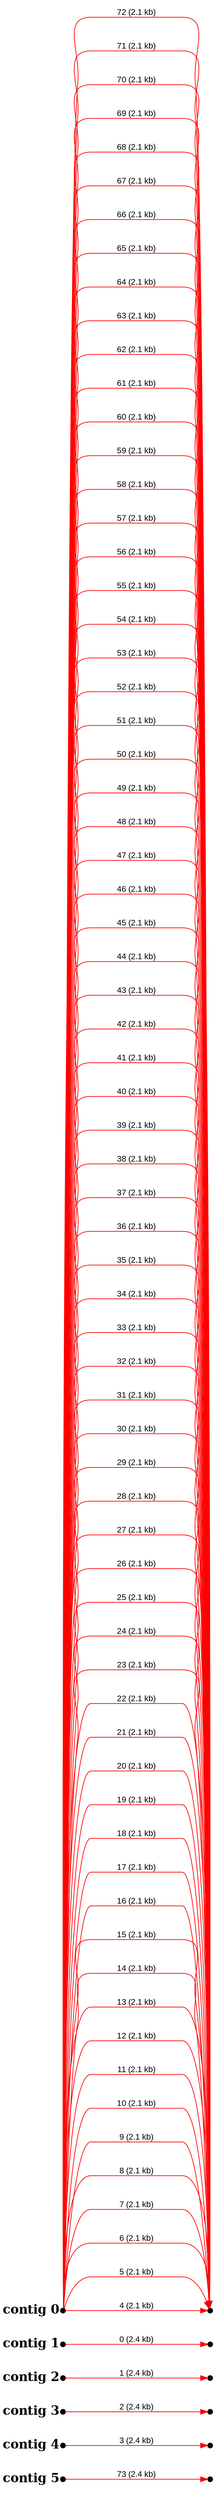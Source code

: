 digraph G {

node [width=0.1,height=0.1,fontsize=10,shape=point];
edge [fontsize=12,penwidth=1,arrowsize=1,fontname=Arial];
margin=1.0;
rankdir=LR;
labeljust=l;
margin=0;

subgraph cluster5 {
color=white;
11 -> 10 [minlen=4,color=red,label="73 (2.4 kb)",taillabel="contig 5",labelangle=180,weight=10000,labeldistance=5,labelfontsize=18,labelfontname="Times-Bold"];
}

subgraph cluster4 {
color=white;
8 -> 7 [minlen=4,color=red,label="3 (2.4 kb)",taillabel="contig 4",labelangle=180,weight=10000,labeldistance=5,labelfontsize=18,labelfontname="Times-Bold"];
}

subgraph cluster3 {
color=white;
6 -> 5 [minlen=4,color=red,label="2 (2.4 kb)",taillabel="contig 3",labelangle=180,weight=10000,labeldistance=5,labelfontsize=18,labelfontname="Times-Bold"];
}

subgraph cluster2 {
color=white;
4 -> 3 [minlen=4,color=red,label="1 (2.4 kb)",taillabel="contig 2",labelangle=180,weight=10000,labeldistance=5,labelfontsize=18,labelfontname="Times-Bold"];
}

subgraph cluster1 {
color=white;
2 -> 1 [minlen=4,color=red,label="0 (2.4 kb)",taillabel="contig 1",labelangle=180,weight=10000,labeldistance=5,labelfontsize=18,labelfontname="Times-Bold"];
}

subgraph cluster0 {
color=white;
9 -> 0 [minlen=4,color=red,label="4 (2.1 kb)",taillabel="contig 0",labelangle=180,weight=10000,labeldistance=5,labelfontsize=18,labelfontname="Times-Bold"];
9 -> 0 [minlen=4,color=red,label="5 (2.1 kb)"];
9 -> 0 [minlen=4,color=red,label="6 (2.1 kb)"];
9 -> 0 [minlen=4,color=red,label="7 (2.1 kb)"];
9 -> 0 [minlen=4,color=red,label="8 (2.1 kb)"];
9 -> 0 [minlen=4,color=red,label="9 (2.1 kb)"];
9 -> 0 [minlen=4,color=red,label="10 (2.1 kb)"];
9 -> 0 [minlen=4,color=red,label="11 (2.1 kb)"];
9 -> 0 [minlen=4,color=red,label="12 (2.1 kb)"];
9 -> 0 [minlen=4,color=red,label="13 (2.1 kb)"];
9 -> 0 [minlen=4,color=red,label="14 (2.1 kb)"];
9 -> 0 [minlen=4,color=red,label="15 (2.1 kb)"];
9 -> 0 [minlen=4,color=red,label="16 (2.1 kb)"];
9 -> 0 [minlen=4,color=red,label="17 (2.1 kb)"];
9 -> 0 [minlen=4,color=red,label="18 (2.1 kb)"];
9 -> 0 [minlen=4,color=red,label="19 (2.1 kb)"];
9 -> 0 [minlen=4,color=red,label="20 (2.1 kb)"];
9 -> 0 [minlen=4,color=red,label="21 (2.1 kb)"];
9 -> 0 [minlen=4,color=red,label="22 (2.1 kb)"];
9 -> 0 [minlen=4,color=red,label="23 (2.1 kb)"];
9 -> 0 [minlen=4,color=red,label="24 (2.1 kb)"];
9 -> 0 [minlen=4,color=red,label="25 (2.1 kb)"];
9 -> 0 [minlen=4,color=red,label="26 (2.1 kb)"];
9 -> 0 [minlen=4,color=red,label="27 (2.1 kb)"];
9 -> 0 [minlen=4,color=red,label="28 (2.1 kb)"];
9 -> 0 [minlen=4,color=red,label="29 (2.1 kb)"];
9 -> 0 [minlen=4,color=red,label="30 (2.1 kb)"];
9 -> 0 [minlen=4,color=red,label="31 (2.1 kb)"];
9 -> 0 [minlen=4,color=red,label="32 (2.1 kb)"];
9 -> 0 [minlen=4,color=red,label="33 (2.1 kb)"];
9 -> 0 [minlen=4,color=red,label="34 (2.1 kb)"];
9 -> 0 [minlen=4,color=red,label="35 (2.1 kb)"];
9 -> 0 [minlen=4,color=red,label="36 (2.1 kb)"];
9 -> 0 [minlen=4,color=red,label="37 (2.1 kb)"];
9 -> 0 [minlen=4,color=red,label="38 (2.1 kb)"];
9 -> 0 [minlen=4,color=red,label="39 (2.1 kb)"];
9 -> 0 [minlen=4,color=red,label="40 (2.1 kb)"];
9 -> 0 [minlen=4,color=red,label="41 (2.1 kb)"];
9 -> 0 [minlen=4,color=red,label="42 (2.1 kb)"];
9 -> 0 [minlen=4,color=red,label="43 (2.1 kb)"];
9 -> 0 [minlen=4,color=red,label="44 (2.1 kb)"];
9 -> 0 [minlen=4,color=red,label="45 (2.1 kb)"];
9 -> 0 [minlen=4,color=red,label="46 (2.1 kb)"];
9 -> 0 [minlen=4,color=red,label="47 (2.1 kb)"];
9 -> 0 [minlen=4,color=red,label="48 (2.1 kb)"];
9 -> 0 [minlen=4,color=red,label="49 (2.1 kb)"];
9 -> 0 [minlen=4,color=red,label="50 (2.1 kb)"];
9 -> 0 [minlen=4,color=red,label="51 (2.1 kb)"];
9 -> 0 [minlen=4,color=red,label="52 (2.1 kb)"];
9 -> 0 [minlen=4,color=red,label="53 (2.1 kb)"];
9 -> 0 [minlen=4,color=red,label="54 (2.1 kb)"];
9 -> 0 [minlen=4,color=red,label="55 (2.1 kb)"];
9 -> 0 [minlen=4,color=red,label="56 (2.1 kb)"];
9 -> 0 [minlen=4,color=red,label="57 (2.1 kb)"];
9 -> 0 [minlen=4,color=red,label="58 (2.1 kb)"];
9 -> 0 [minlen=4,color=red,label="59 (2.1 kb)"];
9 -> 0 [minlen=4,color=red,label="60 (2.1 kb)"];
9 -> 0 [minlen=4,color=red,label="61 (2.1 kb)"];
9 -> 0 [minlen=4,color=red,label="62 (2.1 kb)"];
9 -> 0 [minlen=4,color=red,label="63 (2.1 kb)"];
9 -> 0 [minlen=4,color=red,label="64 (2.1 kb)"];
9 -> 0 [minlen=4,color=red,label="65 (2.1 kb)"];
9 -> 0 [minlen=4,color=red,label="66 (2.1 kb)"];
9 -> 0 [minlen=4,color=red,label="67 (2.1 kb)"];
9 -> 0 [minlen=4,color=red,label="68 (2.1 kb)"];
9 -> 0 [minlen=4,color=red,label="69 (2.1 kb)"];
9 -> 0 [minlen=4,color=red,label="70 (2.1 kb)"];
9 -> 0 [minlen=4,color=red,label="71 (2.1 kb)"];
9 -> 0 [minlen=4,color=red,label="72 (2.1 kb)"];
}

}
#done
